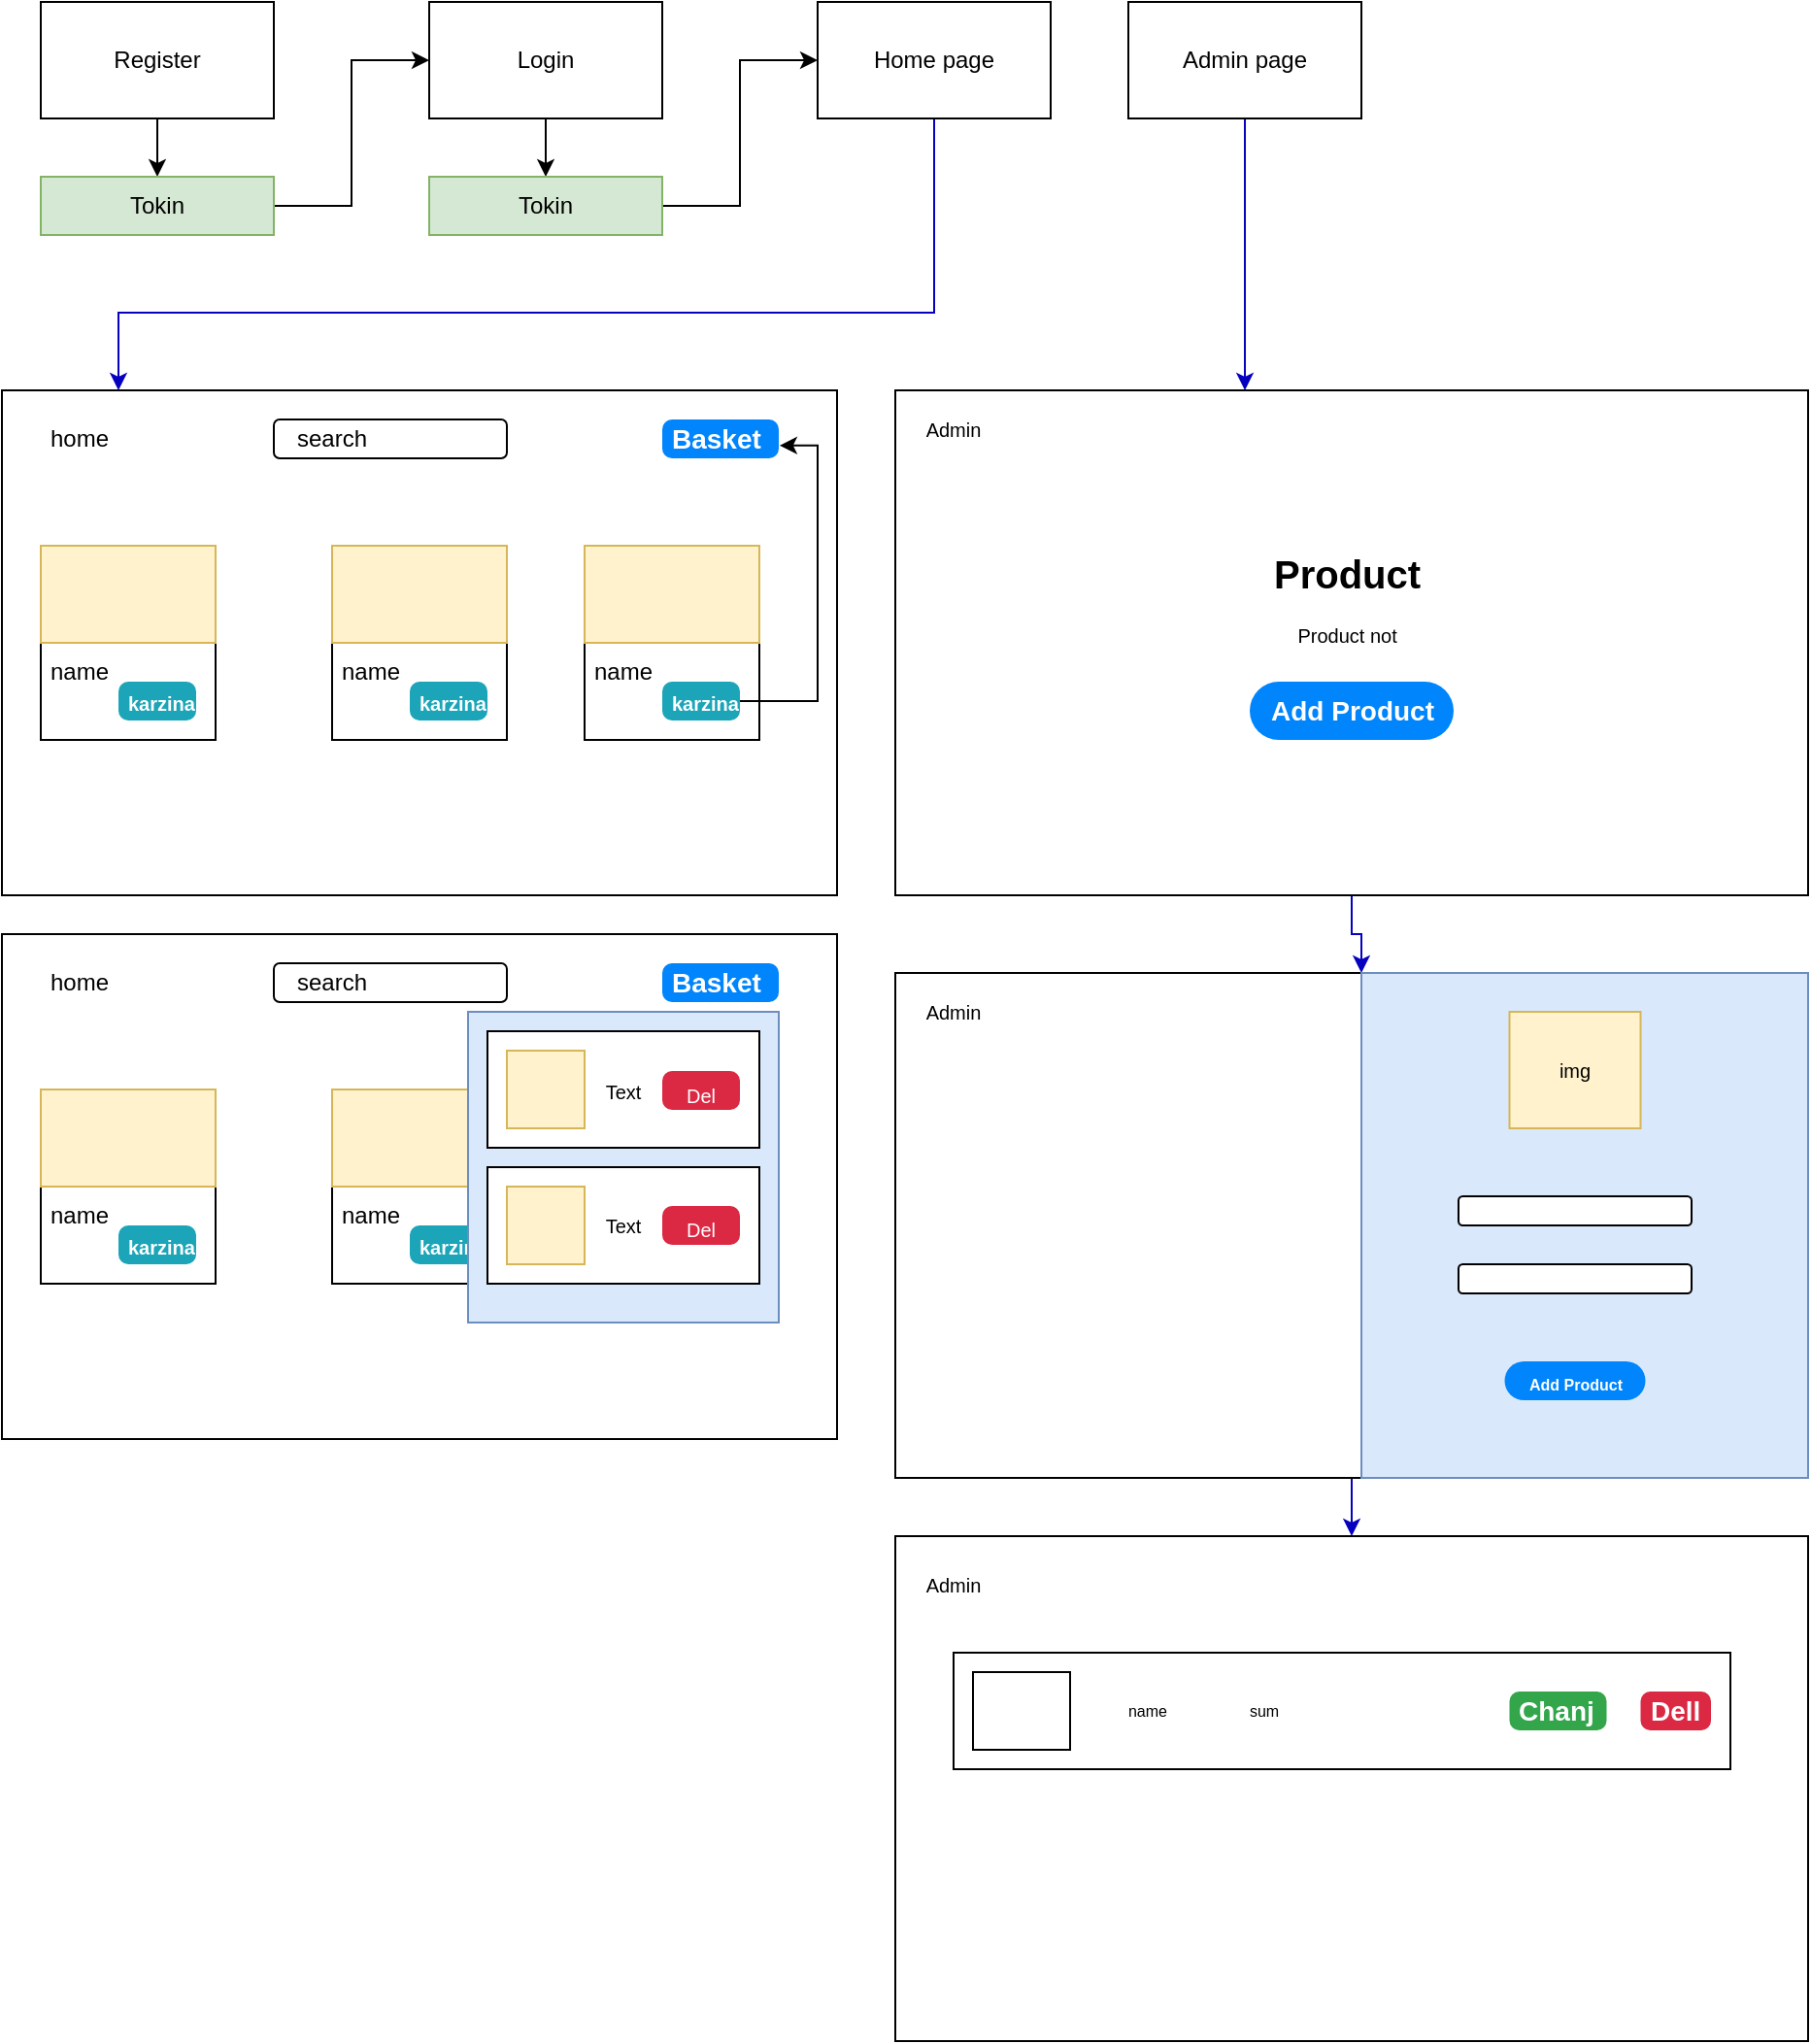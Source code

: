 <mxfile version="20.5.3" type="github">
  <diagram id="a3mIXMUFAWPNfLQ5zWq7" name="Страница 1">
    <mxGraphModel dx="1038" dy="1740" grid="1" gridSize="10" guides="1" tooltips="1" connect="1" arrows="1" fold="1" page="1" pageScale="1" pageWidth="827" pageHeight="1169" math="0" shadow="0">
      <root>
        <mxCell id="0" />
        <mxCell id="1" parent="0" />
        <mxCell id="Q-hOX0LVtWuQFFk8Bp9k-7" style="edgeStyle=orthogonalEdgeStyle;rounded=0;orthogonalLoop=1;jettySize=auto;html=1;entryX=0.5;entryY=0;entryDx=0;entryDy=0;" edge="1" parent="1" source="Q-hOX0LVtWuQFFk8Bp9k-1" target="Q-hOX0LVtWuQFFk8Bp9k-5">
          <mxGeometry relative="1" as="geometry" />
        </mxCell>
        <mxCell id="Q-hOX0LVtWuQFFk8Bp9k-1" value="Register" style="rounded=0;whiteSpace=wrap;html=1;" vertex="1" parent="1">
          <mxGeometry x="40" y="-1160" width="120" height="60" as="geometry" />
        </mxCell>
        <mxCell id="Q-hOX0LVtWuQFFk8Bp9k-9" style="edgeStyle=orthogonalEdgeStyle;rounded=0;orthogonalLoop=1;jettySize=auto;html=1;entryX=0.5;entryY=0;entryDx=0;entryDy=0;" edge="1" parent="1" source="Q-hOX0LVtWuQFFk8Bp9k-2" target="Q-hOX0LVtWuQFFk8Bp9k-6">
          <mxGeometry relative="1" as="geometry" />
        </mxCell>
        <mxCell id="Q-hOX0LVtWuQFFk8Bp9k-2" value="Login" style="rounded=0;whiteSpace=wrap;html=1;" vertex="1" parent="1">
          <mxGeometry x="240" y="-1160" width="120" height="60" as="geometry" />
        </mxCell>
        <mxCell id="Q-hOX0LVtWuQFFk8Bp9k-12" style="edgeStyle=orthogonalEdgeStyle;rounded=0;orthogonalLoop=1;jettySize=auto;html=1;fillColor=#dae8fc;strokeColor=#0600BF;" edge="1" parent="1" source="Q-hOX0LVtWuQFFk8Bp9k-3" target="Q-hOX0LVtWuQFFk8Bp9k-11">
          <mxGeometry relative="1" as="geometry">
            <Array as="points">
              <mxPoint x="500" y="-1000" />
              <mxPoint x="80" y="-1000" />
            </Array>
          </mxGeometry>
        </mxCell>
        <mxCell id="Q-hOX0LVtWuQFFk8Bp9k-3" value="Home page&lt;span style=&quot;color: rgba(0, 0, 0, 0); font-family: monospace; font-size: 0px; text-align: start;&quot;&gt;%3CmxGraphModel%3E%3Croot%3E%3CmxCell%20id%3D%220%22%2F%3E%3CmxCell%20id%3D%221%22%20parent%3D%220%22%2F%3E%3CmxCell%20id%3D%222%22%20value%3D%22Login%22%20style%3D%22rounded%3D0%3BwhiteSpace%3Dwrap%3Bhtml%3D1%3B%22%20vertex%3D%221%22%20parent%3D%221%22%3E%3CmxGeometry%20x%3D%22200%22%20y%3D%22-1160%22%20width%3D%22120%22%20height%3D%2260%22%20as%3D%22geometry%22%2F%3E%3C%2FmxCell%3E%3C%2Froot%3E%3C%2FmxGraphModel%3E&lt;/span&gt;" style="rounded=0;whiteSpace=wrap;html=1;" vertex="1" parent="1">
          <mxGeometry x="440" y="-1160" width="120" height="60" as="geometry" />
        </mxCell>
        <mxCell id="Q-hOX0LVtWuQFFk8Bp9k-117" style="edgeStyle=orthogonalEdgeStyle;rounded=0;orthogonalLoop=1;jettySize=auto;html=1;entryX=0.383;entryY=0;entryDx=0;entryDy=0;entryPerimeter=0;strokeColor=#0600BF;fontSize=10;" edge="1" parent="1" source="Q-hOX0LVtWuQFFk8Bp9k-4" target="Q-hOX0LVtWuQFFk8Bp9k-116">
          <mxGeometry relative="1" as="geometry" />
        </mxCell>
        <mxCell id="Q-hOX0LVtWuQFFk8Bp9k-4" value="Admin page" style="rounded=0;whiteSpace=wrap;html=1;" vertex="1" parent="1">
          <mxGeometry x="600" y="-1160" width="120" height="60" as="geometry" />
        </mxCell>
        <mxCell id="Q-hOX0LVtWuQFFk8Bp9k-8" style="edgeStyle=orthogonalEdgeStyle;rounded=0;orthogonalLoop=1;jettySize=auto;html=1;entryX=0;entryY=0.5;entryDx=0;entryDy=0;" edge="1" parent="1" source="Q-hOX0LVtWuQFFk8Bp9k-5" target="Q-hOX0LVtWuQFFk8Bp9k-2">
          <mxGeometry relative="1" as="geometry" />
        </mxCell>
        <mxCell id="Q-hOX0LVtWuQFFk8Bp9k-5" value="Tokin" style="rounded=0;whiteSpace=wrap;html=1;fillColor=#d5e8d4;strokeColor=#82b366;" vertex="1" parent="1">
          <mxGeometry x="40" y="-1070" width="120" height="30" as="geometry" />
        </mxCell>
        <mxCell id="Q-hOX0LVtWuQFFk8Bp9k-10" style="edgeStyle=orthogonalEdgeStyle;rounded=0;orthogonalLoop=1;jettySize=auto;html=1;entryX=0;entryY=0.5;entryDx=0;entryDy=0;" edge="1" parent="1" source="Q-hOX0LVtWuQFFk8Bp9k-6" target="Q-hOX0LVtWuQFFk8Bp9k-3">
          <mxGeometry relative="1" as="geometry" />
        </mxCell>
        <mxCell id="Q-hOX0LVtWuQFFk8Bp9k-6" value="Tokin" style="rounded=0;whiteSpace=wrap;html=1;fillColor=#d5e8d4;strokeColor=#82b366;" vertex="1" parent="1">
          <mxGeometry x="240" y="-1070" width="120" height="30" as="geometry" />
        </mxCell>
        <mxCell id="Q-hOX0LVtWuQFFk8Bp9k-11" value="" style="rounded=0;whiteSpace=wrap;html=1;" vertex="1" parent="1">
          <mxGeometry x="20" y="-960" width="430" height="260" as="geometry" />
        </mxCell>
        <mxCell id="Q-hOX0LVtWuQFFk8Bp9k-13" value="home" style="text;html=1;strokeColor=none;fillColor=none;align=center;verticalAlign=middle;whiteSpace=wrap;rounded=0;" vertex="1" parent="1">
          <mxGeometry x="30" y="-950" width="60" height="30" as="geometry" />
        </mxCell>
        <mxCell id="Q-hOX0LVtWuQFFk8Bp9k-14" value="" style="rounded=1;whiteSpace=wrap;html=1;" vertex="1" parent="1">
          <mxGeometry x="160" y="-945" width="120" height="20" as="geometry" />
        </mxCell>
        <mxCell id="Q-hOX0LVtWuQFFk8Bp9k-15" value="search" style="text;html=1;strokeColor=none;fillColor=none;align=center;verticalAlign=middle;whiteSpace=wrap;rounded=0;" vertex="1" parent="1">
          <mxGeometry x="160" y="-950" width="60" height="30" as="geometry" />
        </mxCell>
        <mxCell id="Q-hOX0LVtWuQFFk8Bp9k-17" value="Basket" style="html=1;shadow=0;dashed=0;shape=mxgraph.bootstrap.rrect;rSize=5;strokeColor=none;strokeWidth=1;fillColor=#0085FC;fontColor=#FFFFFF;whiteSpace=wrap;align=left;verticalAlign=middle;spacingLeft=0;fontStyle=1;fontSize=14;spacing=5;" vertex="1" parent="1">
          <mxGeometry x="360" y="-945" width="60" height="20" as="geometry" />
        </mxCell>
        <mxCell id="Q-hOX0LVtWuQFFk8Bp9k-75" value="" style="rounded=0;whiteSpace=wrap;html=1;" vertex="1" parent="1">
          <mxGeometry x="40" y="-880" width="90" height="100" as="geometry" />
        </mxCell>
        <mxCell id="Q-hOX0LVtWuQFFk8Bp9k-76" value="" style="rounded=0;whiteSpace=wrap;html=1;fillColor=#fff2cc;strokeColor=#d6b656;" vertex="1" parent="1">
          <mxGeometry x="40" y="-880" width="90" height="50" as="geometry" />
        </mxCell>
        <mxCell id="Q-hOX0LVtWuQFFk8Bp9k-77" value="name" style="text;html=1;strokeColor=none;fillColor=none;align=center;verticalAlign=middle;whiteSpace=wrap;rounded=0;" vertex="1" parent="1">
          <mxGeometry x="30" y="-830" width="60" height="30" as="geometry" />
        </mxCell>
        <mxCell id="Q-hOX0LVtWuQFFk8Bp9k-78" value="&lt;font style=&quot;font-size: 10px;&quot;&gt;karzina&lt;/font&gt;" style="html=1;shadow=0;dashed=0;shape=mxgraph.bootstrap.rrect;rSize=5;strokeColor=none;strokeWidth=1;fillColor=#1CA5B8;fontColor=#FFFFFF;whiteSpace=wrap;align=left;verticalAlign=middle;spacingLeft=0;fontStyle=1;fontSize=14;spacing=5;" vertex="1" parent="1">
          <mxGeometry x="80" y="-810" width="40" height="20" as="geometry" />
        </mxCell>
        <mxCell id="Q-hOX0LVtWuQFFk8Bp9k-79" value="" style="rounded=0;whiteSpace=wrap;html=1;" vertex="1" parent="1">
          <mxGeometry x="320" y="-880" width="90" height="100" as="geometry" />
        </mxCell>
        <mxCell id="Q-hOX0LVtWuQFFk8Bp9k-80" value="" style="rounded=0;whiteSpace=wrap;html=1;fillColor=#fff2cc;strokeColor=#d6b656;" vertex="1" parent="1">
          <mxGeometry x="320" y="-880" width="90" height="50" as="geometry" />
        </mxCell>
        <mxCell id="Q-hOX0LVtWuQFFk8Bp9k-81" value="name" style="text;html=1;strokeColor=none;fillColor=none;align=center;verticalAlign=middle;whiteSpace=wrap;rounded=0;" vertex="1" parent="1">
          <mxGeometry x="310" y="-830" width="60" height="30" as="geometry" />
        </mxCell>
        <mxCell id="Q-hOX0LVtWuQFFk8Bp9k-87" style="edgeStyle=orthogonalEdgeStyle;rounded=0;orthogonalLoop=1;jettySize=auto;html=1;entryX=1.007;entryY=0.67;entryDx=0;entryDy=0;entryPerimeter=0;fontSize=10;" edge="1" parent="1" source="Q-hOX0LVtWuQFFk8Bp9k-82" target="Q-hOX0LVtWuQFFk8Bp9k-17">
          <mxGeometry relative="1" as="geometry">
            <Array as="points">
              <mxPoint x="440" y="-800" />
              <mxPoint x="440" y="-932" />
            </Array>
          </mxGeometry>
        </mxCell>
        <mxCell id="Q-hOX0LVtWuQFFk8Bp9k-82" value="&lt;font style=&quot;font-size: 10px;&quot;&gt;karzina&lt;/font&gt;" style="html=1;shadow=0;dashed=0;shape=mxgraph.bootstrap.rrect;rSize=5;strokeColor=none;strokeWidth=1;fillColor=#1CA5B8;fontColor=#FFFFFF;whiteSpace=wrap;align=left;verticalAlign=middle;spacingLeft=0;fontStyle=1;fontSize=14;spacing=5;" vertex="1" parent="1">
          <mxGeometry x="360" y="-810" width="40" height="20" as="geometry" />
        </mxCell>
        <mxCell id="Q-hOX0LVtWuQFFk8Bp9k-83" value="" style="rounded=0;whiteSpace=wrap;html=1;" vertex="1" parent="1">
          <mxGeometry x="190" y="-880" width="90" height="100" as="geometry" />
        </mxCell>
        <mxCell id="Q-hOX0LVtWuQFFk8Bp9k-84" value="" style="rounded=0;whiteSpace=wrap;html=1;fillColor=#fff2cc;strokeColor=#d6b656;" vertex="1" parent="1">
          <mxGeometry x="190" y="-880" width="90" height="50" as="geometry" />
        </mxCell>
        <mxCell id="Q-hOX0LVtWuQFFk8Bp9k-85" value="name" style="text;html=1;strokeColor=none;fillColor=none;align=center;verticalAlign=middle;whiteSpace=wrap;rounded=0;" vertex="1" parent="1">
          <mxGeometry x="180" y="-830" width="60" height="30" as="geometry" />
        </mxCell>
        <mxCell id="Q-hOX0LVtWuQFFk8Bp9k-86" value="&lt;font style=&quot;font-size: 10px;&quot;&gt;karzina&lt;/font&gt;" style="html=1;shadow=0;dashed=0;shape=mxgraph.bootstrap.rrect;rSize=5;strokeColor=none;strokeWidth=1;fillColor=#1CA5B8;fontColor=#FFFFFF;whiteSpace=wrap;align=left;verticalAlign=middle;spacingLeft=0;fontStyle=1;fontSize=14;spacing=5;" vertex="1" parent="1">
          <mxGeometry x="230" y="-810" width="40" height="20" as="geometry" />
        </mxCell>
        <mxCell id="Q-hOX0LVtWuQFFk8Bp9k-89" value="" style="rounded=0;whiteSpace=wrap;html=1;" vertex="1" parent="1">
          <mxGeometry x="20" y="-680" width="430" height="260" as="geometry" />
        </mxCell>
        <mxCell id="Q-hOX0LVtWuQFFk8Bp9k-90" value="home" style="text;html=1;strokeColor=none;fillColor=none;align=center;verticalAlign=middle;whiteSpace=wrap;rounded=0;" vertex="1" parent="1">
          <mxGeometry x="30" y="-670" width="60" height="30" as="geometry" />
        </mxCell>
        <mxCell id="Q-hOX0LVtWuQFFk8Bp9k-91" value="" style="rounded=1;whiteSpace=wrap;html=1;" vertex="1" parent="1">
          <mxGeometry x="160" y="-665" width="120" height="20" as="geometry" />
        </mxCell>
        <mxCell id="Q-hOX0LVtWuQFFk8Bp9k-92" value="search" style="text;html=1;strokeColor=none;fillColor=none;align=center;verticalAlign=middle;whiteSpace=wrap;rounded=0;" vertex="1" parent="1">
          <mxGeometry x="160" y="-670" width="60" height="30" as="geometry" />
        </mxCell>
        <mxCell id="Q-hOX0LVtWuQFFk8Bp9k-93" value="Basket" style="html=1;shadow=0;dashed=0;shape=mxgraph.bootstrap.rrect;rSize=5;strokeColor=none;strokeWidth=1;fillColor=#0085FC;fontColor=#FFFFFF;whiteSpace=wrap;align=left;verticalAlign=middle;spacingLeft=0;fontStyle=1;fontSize=14;spacing=5;" vertex="1" parent="1">
          <mxGeometry x="360" y="-665" width="60" height="20" as="geometry" />
        </mxCell>
        <mxCell id="Q-hOX0LVtWuQFFk8Bp9k-94" value="" style="rounded=0;whiteSpace=wrap;html=1;" vertex="1" parent="1">
          <mxGeometry x="40" y="-600" width="90" height="100" as="geometry" />
        </mxCell>
        <mxCell id="Q-hOX0LVtWuQFFk8Bp9k-95" value="" style="rounded=0;whiteSpace=wrap;html=1;fillColor=#fff2cc;strokeColor=#d6b656;" vertex="1" parent="1">
          <mxGeometry x="40" y="-600" width="90" height="50" as="geometry" />
        </mxCell>
        <mxCell id="Q-hOX0LVtWuQFFk8Bp9k-96" value="name" style="text;html=1;strokeColor=none;fillColor=none;align=center;verticalAlign=middle;whiteSpace=wrap;rounded=0;" vertex="1" parent="1">
          <mxGeometry x="30" y="-550" width="60" height="30" as="geometry" />
        </mxCell>
        <mxCell id="Q-hOX0LVtWuQFFk8Bp9k-97" value="&lt;font style=&quot;font-size: 10px;&quot;&gt;karzina&lt;/font&gt;" style="html=1;shadow=0;dashed=0;shape=mxgraph.bootstrap.rrect;rSize=5;strokeColor=none;strokeWidth=1;fillColor=#1CA5B8;fontColor=#FFFFFF;whiteSpace=wrap;align=left;verticalAlign=middle;spacingLeft=0;fontStyle=1;fontSize=14;spacing=5;" vertex="1" parent="1">
          <mxGeometry x="80" y="-530" width="40" height="20" as="geometry" />
        </mxCell>
        <mxCell id="Q-hOX0LVtWuQFFk8Bp9k-98" value="" style="rounded=0;whiteSpace=wrap;html=1;" vertex="1" parent="1">
          <mxGeometry x="320" y="-600" width="90" height="100" as="geometry" />
        </mxCell>
        <mxCell id="Q-hOX0LVtWuQFFk8Bp9k-99" value="" style="rounded=0;whiteSpace=wrap;html=1;fillColor=#fff2cc;strokeColor=#d6b656;" vertex="1" parent="1">
          <mxGeometry x="320" y="-600" width="90" height="50" as="geometry" />
        </mxCell>
        <mxCell id="Q-hOX0LVtWuQFFk8Bp9k-100" value="name" style="text;html=1;strokeColor=none;fillColor=none;align=center;verticalAlign=middle;whiteSpace=wrap;rounded=0;" vertex="1" parent="1">
          <mxGeometry x="310" y="-550" width="60" height="30" as="geometry" />
        </mxCell>
        <mxCell id="Q-hOX0LVtWuQFFk8Bp9k-102" value="&lt;font style=&quot;font-size: 10px;&quot;&gt;karzina&lt;/font&gt;" style="html=1;shadow=0;dashed=0;shape=mxgraph.bootstrap.rrect;rSize=5;strokeColor=none;strokeWidth=1;fillColor=#1CA5B8;fontColor=#FFFFFF;whiteSpace=wrap;align=left;verticalAlign=middle;spacingLeft=0;fontStyle=1;fontSize=14;spacing=5;" vertex="1" parent="1">
          <mxGeometry x="360" y="-530" width="40" height="20" as="geometry" />
        </mxCell>
        <mxCell id="Q-hOX0LVtWuQFFk8Bp9k-103" value="" style="rounded=0;whiteSpace=wrap;html=1;" vertex="1" parent="1">
          <mxGeometry x="190" y="-600" width="90" height="100" as="geometry" />
        </mxCell>
        <mxCell id="Q-hOX0LVtWuQFFk8Bp9k-104" value="" style="rounded=0;whiteSpace=wrap;html=1;fillColor=#fff2cc;strokeColor=#d6b656;" vertex="1" parent="1">
          <mxGeometry x="190" y="-600" width="90" height="50" as="geometry" />
        </mxCell>
        <mxCell id="Q-hOX0LVtWuQFFk8Bp9k-105" value="name" style="text;html=1;strokeColor=none;fillColor=none;align=center;verticalAlign=middle;whiteSpace=wrap;rounded=0;" vertex="1" parent="1">
          <mxGeometry x="180" y="-550" width="60" height="30" as="geometry" />
        </mxCell>
        <mxCell id="Q-hOX0LVtWuQFFk8Bp9k-106" value="&lt;font style=&quot;font-size: 10px;&quot;&gt;karzina&lt;/font&gt;" style="html=1;shadow=0;dashed=0;shape=mxgraph.bootstrap.rrect;rSize=5;strokeColor=none;strokeWidth=1;fillColor=#1CA5B8;fontColor=#FFFFFF;whiteSpace=wrap;align=left;verticalAlign=middle;spacingLeft=0;fontStyle=1;fontSize=14;spacing=5;" vertex="1" parent="1">
          <mxGeometry x="230" y="-530" width="40" height="20" as="geometry" />
        </mxCell>
        <mxCell id="Q-hOX0LVtWuQFFk8Bp9k-107" value="" style="rounded=0;whiteSpace=wrap;html=1;strokeWidth=1;fontSize=10;fillColor=#dae8fc;strokeColor=#6c8ebf;" vertex="1" parent="1">
          <mxGeometry x="260" y="-640" width="160" height="160" as="geometry" />
        </mxCell>
        <mxCell id="Q-hOX0LVtWuQFFk8Bp9k-108" value="" style="rounded=0;whiteSpace=wrap;html=1;strokeWidth=1;fontSize=10;" vertex="1" parent="1">
          <mxGeometry x="270" y="-630" width="140" height="60" as="geometry" />
        </mxCell>
        <mxCell id="Q-hOX0LVtWuQFFk8Bp9k-109" value="" style="rounded=0;whiteSpace=wrap;html=1;strokeWidth=1;fontSize=10;fillColor=#fff2cc;strokeColor=#d6b656;" vertex="1" parent="1">
          <mxGeometry x="280" y="-620" width="40" height="40" as="geometry" />
        </mxCell>
        <mxCell id="Q-hOX0LVtWuQFFk8Bp9k-110" value="Text" style="text;html=1;strokeColor=none;fillColor=none;align=center;verticalAlign=middle;whiteSpace=wrap;rounded=0;strokeWidth=1;fontSize=10;" vertex="1" parent="1">
          <mxGeometry x="310" y="-614.5" width="60" height="30" as="geometry" />
        </mxCell>
        <mxCell id="Q-hOX0LVtWuQFFk8Bp9k-111" value="&lt;font style=&quot;font-size: 10px;&quot;&gt;Del&lt;/font&gt;" style="html=1;shadow=0;dashed=0;shape=mxgraph.bootstrap.rrect;rSize=5;strokeColor=none;strokeWidth=1;fillColor=#DB2843;fontColor=#FFFFFF;whiteSpace=wrap;align=center;verticalAlign=middle;spacingLeft=0;fontStyle=0;fontSize=16;spacing=5;" vertex="1" parent="1">
          <mxGeometry x="360" y="-609.5" width="40" height="20" as="geometry" />
        </mxCell>
        <mxCell id="Q-hOX0LVtWuQFFk8Bp9k-112" value="" style="rounded=0;whiteSpace=wrap;html=1;strokeWidth=1;fontSize=10;" vertex="1" parent="1">
          <mxGeometry x="270" y="-560" width="140" height="60" as="geometry" />
        </mxCell>
        <mxCell id="Q-hOX0LVtWuQFFk8Bp9k-113" value="" style="rounded=0;whiteSpace=wrap;html=1;strokeWidth=1;fontSize=10;fillColor=#fff2cc;strokeColor=#d6b656;" vertex="1" parent="1">
          <mxGeometry x="280" y="-550" width="40" height="40" as="geometry" />
        </mxCell>
        <mxCell id="Q-hOX0LVtWuQFFk8Bp9k-114" value="Text" style="text;html=1;strokeColor=none;fillColor=none;align=center;verticalAlign=middle;whiteSpace=wrap;rounded=0;strokeWidth=1;fontSize=10;" vertex="1" parent="1">
          <mxGeometry x="310" y="-545" width="60" height="30" as="geometry" />
        </mxCell>
        <mxCell id="Q-hOX0LVtWuQFFk8Bp9k-115" value="&lt;font style=&quot;font-size: 10px;&quot;&gt;Del&lt;/font&gt;" style="html=1;shadow=0;dashed=0;shape=mxgraph.bootstrap.rrect;rSize=5;strokeColor=none;strokeWidth=1;fillColor=#DB2843;fontColor=#FFFFFF;whiteSpace=wrap;align=center;verticalAlign=middle;spacingLeft=0;fontStyle=0;fontSize=16;spacing=5;" vertex="1" parent="1">
          <mxGeometry x="360" y="-540" width="40" height="20" as="geometry" />
        </mxCell>
        <mxCell id="Q-hOX0LVtWuQFFk8Bp9k-136" style="edgeStyle=orthogonalEdgeStyle;rounded=0;orthogonalLoop=1;jettySize=auto;html=1;entryX=0;entryY=0;entryDx=0;entryDy=0;strokeColor=#0600BF;fontSize=8;" edge="1" parent="1" source="Q-hOX0LVtWuQFFk8Bp9k-116" target="Q-hOX0LVtWuQFFk8Bp9k-123">
          <mxGeometry relative="1" as="geometry" />
        </mxCell>
        <mxCell id="Q-hOX0LVtWuQFFk8Bp9k-116" value="" style="rounded=0;whiteSpace=wrap;html=1;strokeWidth=1;fontSize=10;" vertex="1" parent="1">
          <mxGeometry x="480" y="-960" width="470" height="260" as="geometry" />
        </mxCell>
        <mxCell id="Q-hOX0LVtWuQFFk8Bp9k-118" value="Admin" style="text;html=1;strokeColor=none;fillColor=none;align=center;verticalAlign=middle;whiteSpace=wrap;rounded=0;strokeWidth=1;fontSize=10;" vertex="1" parent="1">
          <mxGeometry x="480" y="-955" width="60" height="30" as="geometry" />
        </mxCell>
        <mxCell id="Q-hOX0LVtWuQFFk8Bp9k-119" value="&lt;h1 style=&quot;text-align: center;&quot;&gt;Product&lt;/h1&gt;&lt;p style=&quot;text-align: center;&quot;&gt;Product not&lt;/p&gt;" style="text;html=1;strokeColor=none;fillColor=none;spacing=5;spacingTop=-20;whiteSpace=wrap;overflow=hidden;rounded=0;strokeWidth=1;fontSize=10;" vertex="1" parent="1">
          <mxGeometry x="670" y="-880" width="90" height="55" as="geometry" />
        </mxCell>
        <mxCell id="Q-hOX0LVtWuQFFk8Bp9k-120" value="Add Product" style="rounded=1;whiteSpace=wrap;html=1;arcSize=50;strokeColor=none;strokeWidth=1;fillColor=#0085FC;fontColor=#FFFFFF;whiteSpace=wrap;align=center;verticalAlign=middle;spacingLeft=0;fontStyle=1;fontSize=14;spacing=10;" vertex="1" parent="1">
          <mxGeometry x="662.5" y="-810" width="105" height="30" as="geometry" />
        </mxCell>
        <mxCell id="Q-hOX0LVtWuQFFk8Bp9k-131" style="edgeStyle=orthogonalEdgeStyle;rounded=0;orthogonalLoop=1;jettySize=auto;html=1;entryX=0.5;entryY=0;entryDx=0;entryDy=0;strokeColor=#0600BF;fontSize=8;" edge="1" parent="1" source="Q-hOX0LVtWuQFFk8Bp9k-121" target="Q-hOX0LVtWuQFFk8Bp9k-128">
          <mxGeometry relative="1" as="geometry" />
        </mxCell>
        <mxCell id="Q-hOX0LVtWuQFFk8Bp9k-121" value="" style="rounded=0;whiteSpace=wrap;html=1;strokeWidth=1;fontSize=10;" vertex="1" parent="1">
          <mxGeometry x="480" y="-660" width="470" height="260" as="geometry" />
        </mxCell>
        <mxCell id="Q-hOX0LVtWuQFFk8Bp9k-122" value="Admin" style="text;html=1;strokeColor=none;fillColor=none;align=center;verticalAlign=middle;whiteSpace=wrap;rounded=0;strokeWidth=1;fontSize=10;" vertex="1" parent="1">
          <mxGeometry x="480" y="-655" width="60" height="30" as="geometry" />
        </mxCell>
        <mxCell id="Q-hOX0LVtWuQFFk8Bp9k-123" value="" style="rounded=0;whiteSpace=wrap;html=1;strokeWidth=1;fontSize=10;fillColor=#dae8fc;strokeColor=#6c8ebf;" vertex="1" parent="1">
          <mxGeometry x="720" y="-660" width="230" height="260" as="geometry" />
        </mxCell>
        <mxCell id="Q-hOX0LVtWuQFFk8Bp9k-124" value="img" style="rounded=0;whiteSpace=wrap;html=1;strokeWidth=1;fontSize=10;fillColor=#fff2cc;strokeColor=#d6b656;" vertex="1" parent="1">
          <mxGeometry x="796.25" y="-640" width="67.5" height="60" as="geometry" />
        </mxCell>
        <mxCell id="Q-hOX0LVtWuQFFk8Bp9k-125" value="" style="rounded=1;whiteSpace=wrap;html=1;strokeWidth=1;fontSize=10;" vertex="1" parent="1">
          <mxGeometry x="770" y="-545" width="120" height="15" as="geometry" />
        </mxCell>
        <mxCell id="Q-hOX0LVtWuQFFk8Bp9k-126" value="" style="rounded=1;whiteSpace=wrap;html=1;strokeWidth=1;fontSize=10;" vertex="1" parent="1">
          <mxGeometry x="770" y="-510" width="120" height="15" as="geometry" />
        </mxCell>
        <mxCell id="Q-hOX0LVtWuQFFk8Bp9k-127" value="&lt;font style=&quot;font-size: 8px;&quot;&gt;Add Product&lt;/font&gt;" style="rounded=1;whiteSpace=wrap;html=1;arcSize=50;strokeColor=none;strokeWidth=1;fillColor=#0085FC;fontColor=#FFFFFF;whiteSpace=wrap;align=center;verticalAlign=middle;spacingLeft=0;fontStyle=1;fontSize=14;spacing=10;" vertex="1" parent="1">
          <mxGeometry x="793.75" y="-460" width="72.5" height="20" as="geometry" />
        </mxCell>
        <mxCell id="Q-hOX0LVtWuQFFk8Bp9k-128" value="" style="rounded=0;whiteSpace=wrap;html=1;strokeWidth=1;fontSize=10;" vertex="1" parent="1">
          <mxGeometry x="480" y="-370" width="470" height="260" as="geometry" />
        </mxCell>
        <mxCell id="Q-hOX0LVtWuQFFk8Bp9k-137" value="" style="rounded=0;whiteSpace=wrap;html=1;strokeWidth=1;fontSize=8;" vertex="1" parent="1">
          <mxGeometry x="510" y="-310" width="400" height="60" as="geometry" />
        </mxCell>
        <mxCell id="Q-hOX0LVtWuQFFk8Bp9k-138" value="Admin" style="text;html=1;strokeColor=none;fillColor=none;align=center;verticalAlign=middle;whiteSpace=wrap;rounded=0;strokeWidth=1;fontSize=10;" vertex="1" parent="1">
          <mxGeometry x="480" y="-360" width="60" height="30" as="geometry" />
        </mxCell>
        <mxCell id="Q-hOX0LVtWuQFFk8Bp9k-139" value="" style="rounded=0;whiteSpace=wrap;html=1;strokeWidth=1;fontSize=8;" vertex="1" parent="1">
          <mxGeometry x="520" y="-300" width="50" height="40" as="geometry" />
        </mxCell>
        <mxCell id="Q-hOX0LVtWuQFFk8Bp9k-140" value="name" style="text;html=1;strokeColor=none;fillColor=none;align=center;verticalAlign=middle;whiteSpace=wrap;rounded=0;strokeWidth=1;fontSize=8;" vertex="1" parent="1">
          <mxGeometry x="580" y="-295" width="60" height="30" as="geometry" />
        </mxCell>
        <mxCell id="Q-hOX0LVtWuQFFk8Bp9k-141" value="sum" style="text;html=1;strokeColor=none;fillColor=none;align=center;verticalAlign=middle;whiteSpace=wrap;rounded=0;strokeWidth=1;fontSize=8;" vertex="1" parent="1">
          <mxGeometry x="640" y="-295" width="60" height="30" as="geometry" />
        </mxCell>
        <mxCell id="Q-hOX0LVtWuQFFk8Bp9k-142" value="Chanj" style="html=1;shadow=0;dashed=0;shape=mxgraph.bootstrap.rrect;rSize=5;strokeColor=none;strokeWidth=1;fillColor=#33A64C;fontColor=#FFFFFF;whiteSpace=wrap;align=left;verticalAlign=middle;spacingLeft=0;fontStyle=1;fontSize=14;spacing=5;" vertex="1" parent="1">
          <mxGeometry x="796.25" y="-290" width="50" height="20" as="geometry" />
        </mxCell>
        <mxCell id="Q-hOX0LVtWuQFFk8Bp9k-143" value="Dell" style="html=1;shadow=0;dashed=0;shape=mxgraph.bootstrap.rrect;rSize=5;strokeColor=none;strokeWidth=1;fillColor=#DB2843;fontColor=#FFFFFF;whiteSpace=wrap;align=left;verticalAlign=middle;spacingLeft=0;fontStyle=1;fontSize=14;spacing=5;" vertex="1" parent="1">
          <mxGeometry x="863.75" y="-290" width="36.25" height="20" as="geometry" />
        </mxCell>
      </root>
    </mxGraphModel>
  </diagram>
</mxfile>

